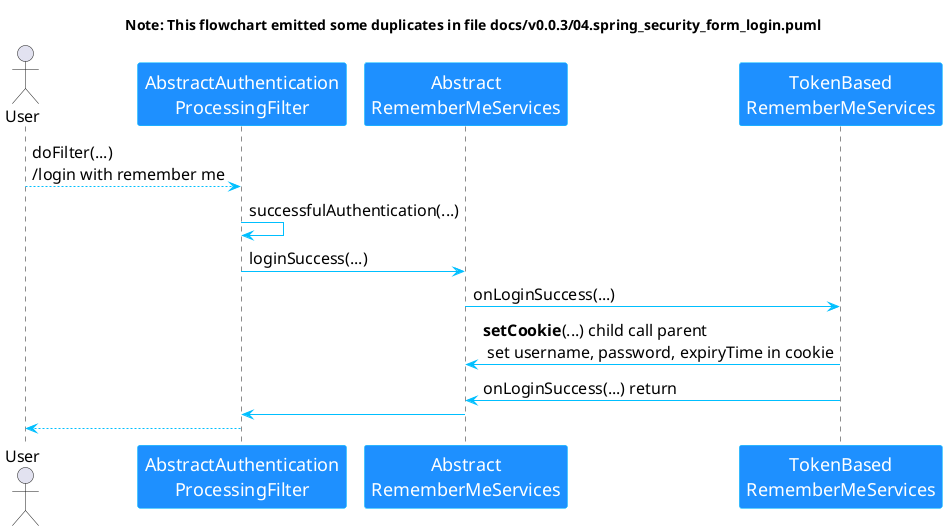 @startuml
' The following is the global default style (do not use Fira Code font, otherwise the Chinese will not be displayed)
skinparam DefaultFontName Microsoft YaHei
skinparam DefaultFontSize 16
skinparam ArrowColor DeepSkyBlue
' The following is the style of the actor (class)
skinparam ParticipantFontColor White
skinparam ParticipantBorderColor DeepSkyBlue
skinparam ParticipantBackgroundColor DodgerBlue
skinparam ParticipantFontSize 18
' Here is the flowchart code
title Note: This flowchart emitted some duplicates in file docs/v0.0.3/04.spring_security_form_login.puml
actor User
User --> "AbstractAuthentication\nProcessingFilter": doFilter(...)\n/login with remember me
"AbstractAuthentication\nProcessingFilter" -> "AbstractAuthentication\nProcessingFilter": successfulAuthentication(...)
"AbstractAuthentication\nProcessingFilter" -> "Abstract\nRememberMeServices": loginSuccess(...)
"Abstract\nRememberMeServices" -> "TokenBased\nRememberMeServices": onLoginSuccess(...)
"Abstract\nRememberMeServices" <- "TokenBased\nRememberMeServices": **setCookie**(...) child call parent\n set username, password, expiryTime in cookie
"Abstract\nRememberMeServices" <- "TokenBased\nRememberMeServices": onLoginSuccess(...) return
"AbstractAuthentication\nProcessingFilter" <- "Abstract\nRememberMeServices":
User <-- "AbstractAuthentication\nProcessingFilter"
@enduml
